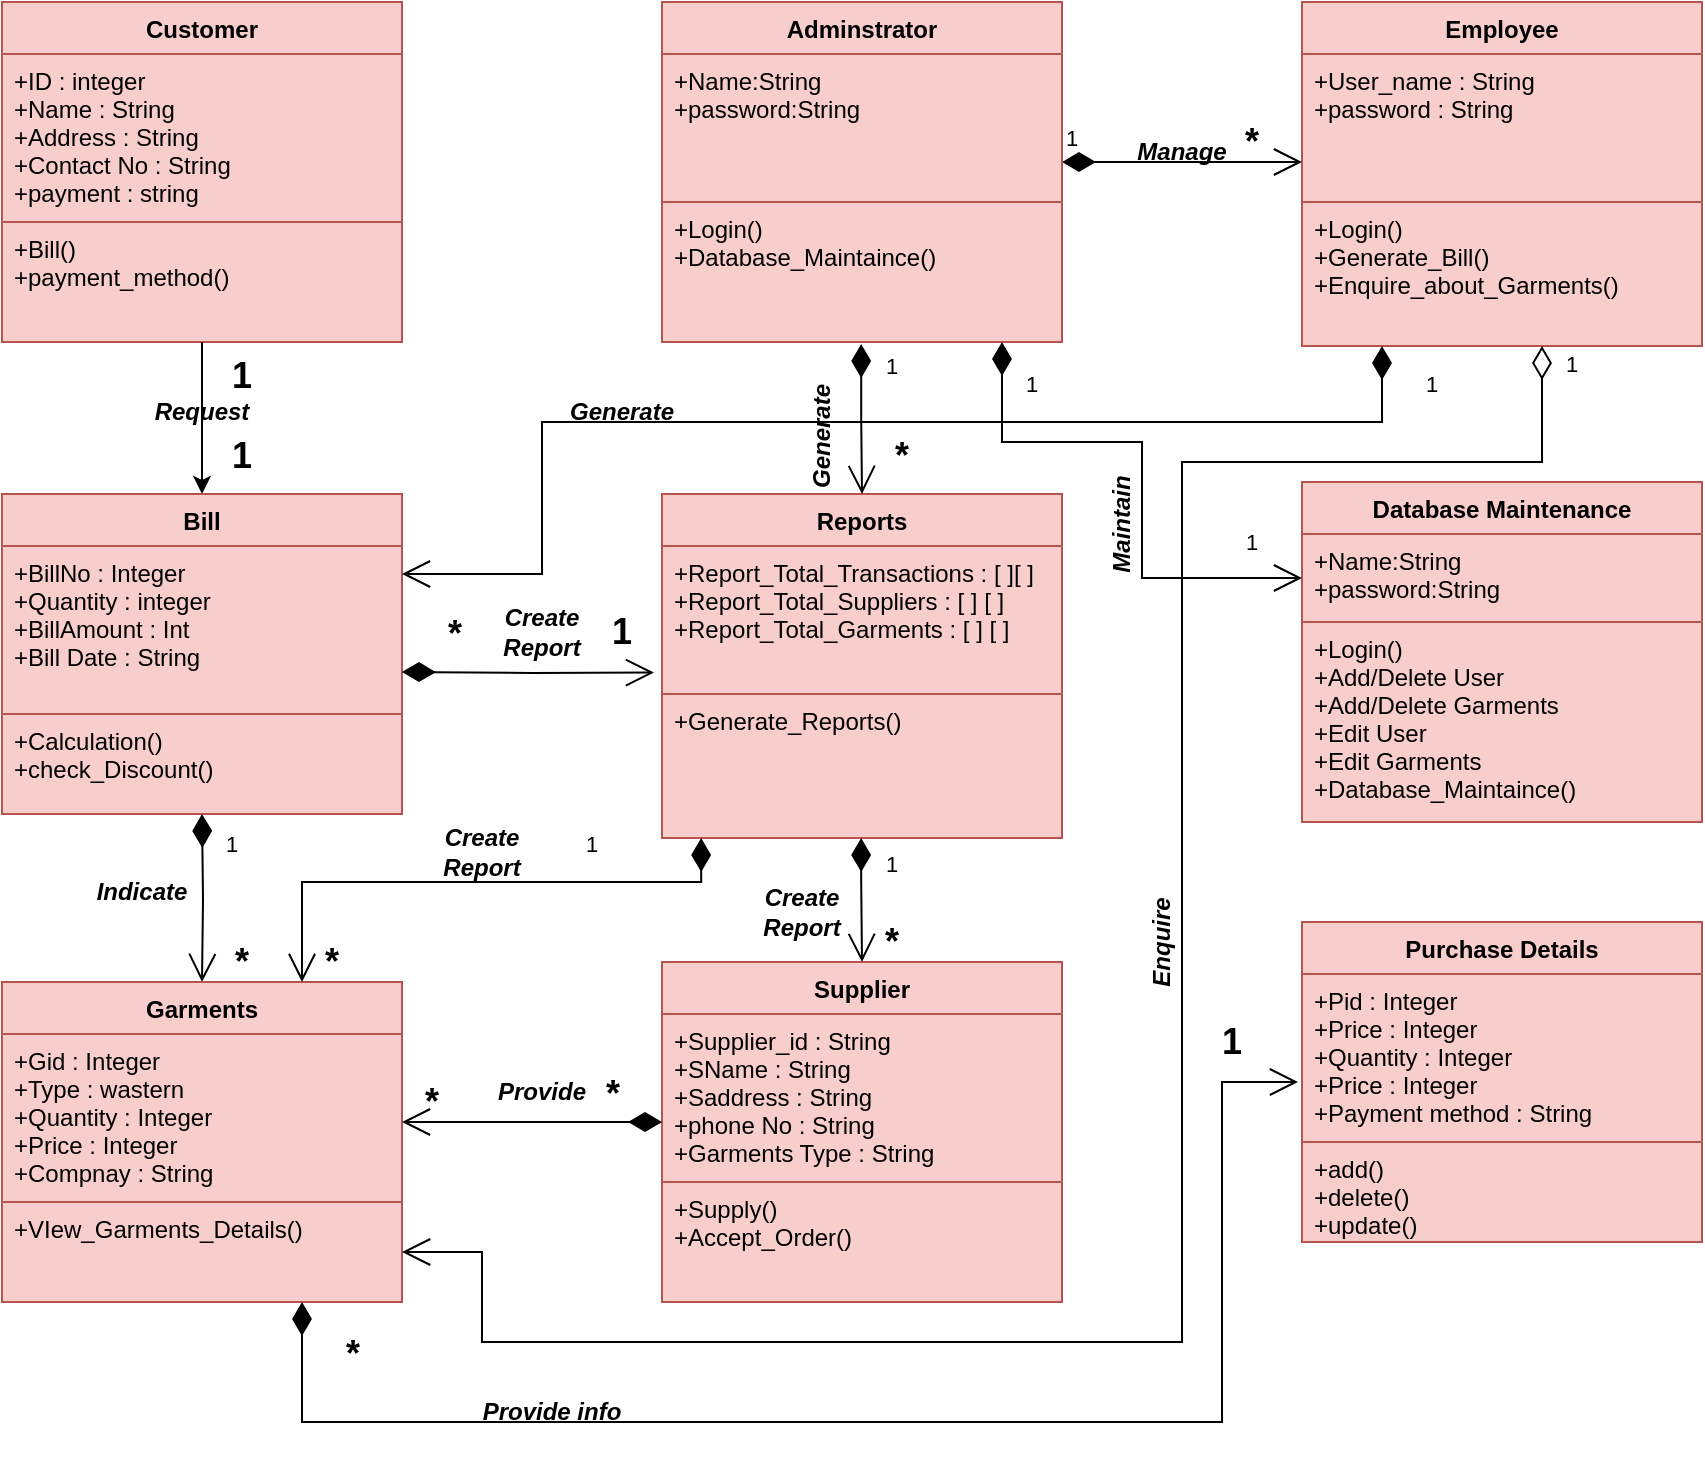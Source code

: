 <mxfile version="20.3.0" type="device"><diagram id="o-P95GotKbSGs4GfPlGU" name="Page-1"><mxGraphModel dx="1153" dy="712" grid="1" gridSize="10" guides="1" tooltips="1" connect="1" arrows="1" fold="1" page="1" pageScale="1" pageWidth="1200" pageHeight="1600" math="0" shadow="0"><root><mxCell id="0"/><mxCell id="1" parent="0"/><mxCell id="DhfyXOY9TCAuX-tNzgvr-1" value="Customer" style="swimlane;fontStyle=1;align=center;verticalAlign=top;childLayout=stackLayout;horizontal=1;startSize=26;horizontalStack=0;resizeParent=1;resizeParentMax=0;resizeLast=0;collapsible=1;marginBottom=0;fillColor=#f8cecc;strokeColor=#b85450;" parent="1" vertex="1"><mxGeometry x="150" y="310" width="200" height="170" as="geometry"/></mxCell><mxCell id="DhfyXOY9TCAuX-tNzgvr-2" value="+ID : integer&#10;+Name : String&#10;+Address : String&#10;+Contact No : String&#10;+payment : string&#10;" style="text;strokeColor=#b85450;fillColor=#f8cecc;align=left;verticalAlign=top;spacingLeft=4;spacingRight=4;overflow=hidden;rotatable=0;points=[[0,0.5],[1,0.5]];portConstraint=eastwest;horizontal=1;" parent="DhfyXOY9TCAuX-tNzgvr-1" vertex="1"><mxGeometry y="26" width="200" height="84" as="geometry"/></mxCell><mxCell id="DhfyXOY9TCAuX-tNzgvr-3" value="+Bill()&#10;+payment_method()" style="text;strokeColor=#b85450;fillColor=#f8cecc;align=left;verticalAlign=top;spacingLeft=4;spacingRight=4;overflow=hidden;rotatable=0;points=[[0,0.5],[1,0.5]];portConstraint=eastwest;" parent="DhfyXOY9TCAuX-tNzgvr-1" vertex="1"><mxGeometry y="110" width="200" height="60" as="geometry"/></mxCell><mxCell id="IhhbYhiFbF2_kSwMQB7d-13" value="" style="endArrow=classic;html=1;rounded=0;entryX=0.5;entryY=0;entryDx=0;entryDy=0;" parent="DhfyXOY9TCAuX-tNzgvr-1" target="DhfyXOY9TCAuX-tNzgvr-25" edge="1"><mxGeometry width="50" height="50" relative="1" as="geometry"><mxPoint x="100" y="170" as="sourcePoint"/><mxPoint x="-30" y="170" as="targetPoint"/></mxGeometry></mxCell><mxCell id="DhfyXOY9TCAuX-tNzgvr-6" value="Employee" style="swimlane;fontStyle=1;align=center;verticalAlign=top;childLayout=stackLayout;horizontal=1;startSize=26;horizontalStack=0;resizeParent=1;resizeParentMax=0;resizeLast=0;collapsible=1;marginBottom=0;fillColor=#f8cecc;strokeColor=#b85450;" parent="1" vertex="1"><mxGeometry x="800" y="310" width="200" height="172" as="geometry"/></mxCell><mxCell id="DhfyXOY9TCAuX-tNzgvr-7" value="+User_name : String&#10;+password : String" style="text;strokeColor=#b85450;fillColor=#f8cecc;align=left;verticalAlign=top;spacingLeft=4;spacingRight=4;overflow=hidden;rotatable=0;points=[[0,0.5],[1,0.5]];portConstraint=eastwest;" parent="DhfyXOY9TCAuX-tNzgvr-6" vertex="1"><mxGeometry y="26" width="200" height="74" as="geometry"/></mxCell><mxCell id="IhhbYhiFbF2_kSwMQB7d-4" value="1" style="endArrow=open;html=1;endSize=12;startArrow=diamondThin;startSize=14;startFill=1;edgeStyle=orthogonalEdgeStyle;align=left;verticalAlign=bottom;rounded=0;" parent="DhfyXOY9TCAuX-tNzgvr-6" edge="1"><mxGeometry x="-1" y="3" relative="1" as="geometry"><mxPoint x="-120" y="80" as="sourcePoint"/><mxPoint y="80" as="targetPoint"/></mxGeometry></mxCell><mxCell id="DhfyXOY9TCAuX-tNzgvr-8" value="+Login()&#10;+Generate_Bill()&#10;+Enquire_about_Garments()" style="text;strokeColor=#b85450;fillColor=#f8cecc;align=left;verticalAlign=top;spacingLeft=4;spacingRight=4;overflow=hidden;rotatable=0;points=[[0,0.5],[1,0.5]];portConstraint=eastwest;" parent="DhfyXOY9TCAuX-tNzgvr-6" vertex="1"><mxGeometry y="100" width="200" height="72" as="geometry"/></mxCell><mxCell id="DhfyXOY9TCAuX-tNzgvr-9" value="Adminstrator" style="swimlane;fontStyle=1;align=center;verticalAlign=top;childLayout=stackLayout;horizontal=1;startSize=26;horizontalStack=0;resizeParent=1;resizeParentMax=0;resizeLast=0;collapsible=1;marginBottom=0;fillColor=#f8cecc;strokeColor=#b85450;" parent="1" vertex="1"><mxGeometry x="480" y="310" width="200" height="170" as="geometry"/></mxCell><mxCell id="DhfyXOY9TCAuX-tNzgvr-10" value="+Name:String&#10;+password:String" style="text;strokeColor=#b85450;fillColor=#f8cecc;align=left;verticalAlign=top;spacingLeft=4;spacingRight=4;overflow=hidden;rotatable=0;points=[[0,0.5],[1,0.5]];portConstraint=eastwest;" parent="DhfyXOY9TCAuX-tNzgvr-9" vertex="1"><mxGeometry y="26" width="200" height="74" as="geometry"/></mxCell><mxCell id="DhfyXOY9TCAuX-tNzgvr-11" value="+Login()&#10;+Database_Maintaince()" style="text;strokeColor=#b85450;fillColor=#f8cecc;align=left;verticalAlign=top;spacingLeft=4;spacingRight=4;overflow=hidden;rotatable=0;points=[[0,0.5],[1,0.5]];portConstraint=eastwest;" parent="DhfyXOY9TCAuX-tNzgvr-9" vertex="1"><mxGeometry y="100" width="200" height="70" as="geometry"/></mxCell><mxCell id="DhfyXOY9TCAuX-tNzgvr-12" value="Supplier" style="swimlane;fontStyle=1;align=center;verticalAlign=top;childLayout=stackLayout;horizontal=1;startSize=26;horizontalStack=0;resizeParent=1;resizeParentMax=0;resizeLast=0;collapsible=1;marginBottom=0;fillColor=#f8cecc;strokeColor=#b85450;" parent="1" vertex="1"><mxGeometry x="480" y="790" width="200" height="170" as="geometry"/></mxCell><mxCell id="DhfyXOY9TCAuX-tNzgvr-13" value="+Supplier_id : String&#10;+SName : String&#10;+Saddress : String&#10;+phone No : String&#10;+Garments Type : String" style="text;strokeColor=#b85450;fillColor=#f8cecc;align=left;verticalAlign=top;spacingLeft=4;spacingRight=4;overflow=hidden;rotatable=0;points=[[0,0.5],[1,0.5]];portConstraint=eastwest;" parent="DhfyXOY9TCAuX-tNzgvr-12" vertex="1"><mxGeometry y="26" width="200" height="84" as="geometry"/></mxCell><mxCell id="DhfyXOY9TCAuX-tNzgvr-14" value="+Supply()&#10;+Accept_Order()" style="text;strokeColor=#b85450;fillColor=#f8cecc;align=left;verticalAlign=top;spacingLeft=4;spacingRight=4;overflow=hidden;rotatable=0;points=[[0,0.5],[1,0.5]];portConstraint=eastwest;" parent="DhfyXOY9TCAuX-tNzgvr-12" vertex="1"><mxGeometry y="110" width="200" height="60" as="geometry"/></mxCell><mxCell id="DhfyXOY9TCAuX-tNzgvr-25" value="Bill" style="swimlane;fontStyle=1;align=center;verticalAlign=top;childLayout=stackLayout;horizontal=1;startSize=26;horizontalStack=0;resizeParent=1;resizeParentMax=0;resizeLast=0;collapsible=1;marginBottom=0;fillColor=#f8cecc;strokeColor=#b85450;" parent="1" vertex="1"><mxGeometry x="150" y="556" width="200" height="160" as="geometry"/></mxCell><mxCell id="DhfyXOY9TCAuX-tNzgvr-26" value="+BillNo : Integer&#10;+Quantity : integer&#10;+BillAmount : Int&#10;+Bill Date : String" style="text;strokeColor=#b85450;fillColor=#f8cecc;align=left;verticalAlign=top;spacingLeft=4;spacingRight=4;overflow=hidden;rotatable=0;points=[[0,0.5],[1,0.5]];portConstraint=eastwest;horizontal=1;" parent="DhfyXOY9TCAuX-tNzgvr-25" vertex="1"><mxGeometry y="26" width="200" height="84" as="geometry"/></mxCell><mxCell id="DhfyXOY9TCAuX-tNzgvr-27" value="+Calculation()&#10;+check_Discount()" style="text;strokeColor=#b85450;fillColor=#f8cecc;align=left;verticalAlign=top;spacingLeft=4;spacingRight=4;overflow=hidden;rotatable=0;points=[[0,0.5],[1,0.5]];portConstraint=eastwest;" parent="DhfyXOY9TCAuX-tNzgvr-25" vertex="1"><mxGeometry y="110" width="200" height="50" as="geometry"/></mxCell><mxCell id="IhhbYhiFbF2_kSwMQB7d-20" value="1" style="endArrow=open;html=1;endSize=12;startArrow=diamondThin;startSize=14;startFill=1;edgeStyle=orthogonalEdgeStyle;align=left;verticalAlign=bottom;rounded=0;entryX=0.5;entryY=0;entryDx=0;entryDy=0;" parent="DhfyXOY9TCAuX-tNzgvr-25" target="DhfyXOY9TCAuX-tNzgvr-37" edge="1"><mxGeometry x="-0.429" y="10" relative="1" as="geometry"><mxPoint x="100" y="160" as="sourcePoint"/><mxPoint x="220" y="160" as="targetPoint"/><mxPoint as="offset"/></mxGeometry></mxCell><mxCell id="DhfyXOY9TCAuX-tNzgvr-34" value="Reports" style="swimlane;fontStyle=1;align=center;verticalAlign=top;childLayout=stackLayout;horizontal=1;startSize=26;horizontalStack=0;resizeParent=1;resizeParentMax=0;resizeLast=0;collapsible=1;marginBottom=0;fillColor=#f8cecc;strokeColor=#b85450;" parent="1" vertex="1"><mxGeometry x="480" y="556" width="200" height="172" as="geometry"/></mxCell><mxCell id="DhfyXOY9TCAuX-tNzgvr-35" value="+Report_Total_Transactions : [ ][ ] &#10;+Report_Total_Suppliers : [ ] [ ]&#10;+Report_Total_Garments : [ ] [ ] " style="text;strokeColor=#b85450;fillColor=#f8cecc;align=left;verticalAlign=top;spacingLeft=4;spacingRight=4;overflow=hidden;rotatable=0;points=[[0,0.5],[1,0.5]];portConstraint=eastwest;" parent="DhfyXOY9TCAuX-tNzgvr-34" vertex="1"><mxGeometry y="26" width="200" height="74" as="geometry"/></mxCell><mxCell id="DhfyXOY9TCAuX-tNzgvr-36" value="+Generate_Reports()&#10;" style="text;strokeColor=#b85450;fillColor=#f8cecc;align=left;verticalAlign=top;spacingLeft=4;spacingRight=4;overflow=hidden;rotatable=0;points=[[0,0.5],[1,0.5]];portConstraint=eastwest;" parent="DhfyXOY9TCAuX-tNzgvr-34" vertex="1"><mxGeometry y="100" width="200" height="72" as="geometry"/></mxCell><mxCell id="DhfyXOY9TCAuX-tNzgvr-37" value="Garments" style="swimlane;fontStyle=1;align=center;verticalAlign=top;childLayout=stackLayout;horizontal=1;startSize=26;horizontalStack=0;resizeParent=1;resizeParentMax=0;resizeLast=0;collapsible=1;marginBottom=0;fillColor=#f8cecc;strokeColor=#b85450;" parent="1" vertex="1"><mxGeometry x="150" y="800" width="200" height="160" as="geometry"/></mxCell><mxCell id="DhfyXOY9TCAuX-tNzgvr-38" value="+Gid : Integer&#10;+Type : wastern &#10;+Quantity : Integer&#10;+Price : Integer&#10;+Compnay : String" style="text;strokeColor=#b85450;fillColor=#f8cecc;align=left;verticalAlign=top;spacingLeft=4;spacingRight=4;overflow=hidden;rotatable=0;points=[[0,0.5],[1,0.5]];portConstraint=eastwest;horizontal=1;" parent="DhfyXOY9TCAuX-tNzgvr-37" vertex="1"><mxGeometry y="26" width="200" height="84" as="geometry"/></mxCell><mxCell id="DhfyXOY9TCAuX-tNzgvr-39" value="+VIew_Garments_Details()" style="text;strokeColor=#b85450;fillColor=#f8cecc;align=left;verticalAlign=top;spacingLeft=4;spacingRight=4;overflow=hidden;rotatable=0;points=[[0,0.5],[1,0.5]];portConstraint=eastwest;" parent="DhfyXOY9TCAuX-tNzgvr-37" vertex="1"><mxGeometry y="110" width="200" height="50" as="geometry"/></mxCell><mxCell id="xFWVSej1efLZnYSlU0Av-1" value="Purchase Details" style="swimlane;fontStyle=1;align=center;verticalAlign=top;childLayout=stackLayout;horizontal=1;startSize=26;horizontalStack=0;resizeParent=1;resizeParentMax=0;resizeLast=0;collapsible=1;marginBottom=0;fillColor=#f8cecc;strokeColor=#b85450;" parent="1" vertex="1"><mxGeometry x="800" y="770" width="200" height="160" as="geometry"/></mxCell><mxCell id="xFWVSej1efLZnYSlU0Av-2" value="+Pid : Integer&#10;+Price : Integer&#10;+Quantity : Integer &#10;+Price : Integer&#10;+Payment method : String" style="text;strokeColor=#b85450;fillColor=#f8cecc;align=left;verticalAlign=top;spacingLeft=4;spacingRight=4;overflow=hidden;rotatable=0;points=[[0,0.5],[1,0.5]];portConstraint=eastwest;horizontal=1;" parent="xFWVSej1efLZnYSlU0Av-1" vertex="1"><mxGeometry y="26" width="200" height="84" as="geometry"/></mxCell><mxCell id="xFWVSej1efLZnYSlU0Av-3" value="+add()&#10;+delete()&#10;+update()" style="text;strokeColor=#b85450;fillColor=#f8cecc;align=left;verticalAlign=top;spacingLeft=4;spacingRight=4;overflow=hidden;rotatable=0;points=[[0,0.5],[1,0.5]];portConstraint=eastwest;" parent="xFWVSej1efLZnYSlU0Av-1" vertex="1"><mxGeometry y="110" width="200" height="50" as="geometry"/></mxCell><mxCell id="xFWVSej1efLZnYSlU0Av-4" value="Database Maintenance" style="swimlane;fontStyle=1;align=center;verticalAlign=top;childLayout=stackLayout;horizontal=1;startSize=26;horizontalStack=0;resizeParent=1;resizeParentMax=0;resizeLast=0;collapsible=1;marginBottom=0;fillColor=#f8cecc;strokeColor=#b85450;" parent="1" vertex="1"><mxGeometry x="800" y="550" width="200" height="170" as="geometry"/></mxCell><mxCell id="xFWVSej1efLZnYSlU0Av-5" value="+Name:String&#10;+password:String" style="text;strokeColor=#b85450;fillColor=#f8cecc;align=left;verticalAlign=top;spacingLeft=4;spacingRight=4;overflow=hidden;rotatable=0;points=[[0,0.5],[1,0.5]];portConstraint=eastwest;" parent="xFWVSej1efLZnYSlU0Av-4" vertex="1"><mxGeometry y="26" width="200" height="44" as="geometry"/></mxCell><mxCell id="xFWVSej1efLZnYSlU0Av-6" value="+Login()&#10;+Add/Delete User&#10;+Add/Delete Garments&#10;+Edit User&#10;+Edit Garments&#10;+Database_Maintaince()" style="text;strokeColor=#b85450;fillColor=#f8cecc;align=left;verticalAlign=top;spacingLeft=4;spacingRight=4;overflow=hidden;rotatable=0;points=[[0,0.5],[1,0.5]];portConstraint=eastwest;" parent="xFWVSej1efLZnYSlU0Av-4" vertex="1"><mxGeometry y="70" width="200" height="100" as="geometry"/></mxCell><mxCell id="IhhbYhiFbF2_kSwMQB7d-5" value="&lt;font style=&quot;font-size: 18px;&quot;&gt;&lt;b&gt;*&lt;/b&gt;&lt;/font&gt;" style="text;html=1;strokeColor=none;fillColor=none;align=center;verticalAlign=middle;whiteSpace=wrap;rounded=0;" parent="1" vertex="1"><mxGeometry x="740" y="360" width="70" height="40" as="geometry"/></mxCell><mxCell id="IhhbYhiFbF2_kSwMQB7d-8" value="1" style="endArrow=open;html=1;endSize=12;startArrow=diamondThin;startSize=14;startFill=1;edgeStyle=orthogonalEdgeStyle;align=left;verticalAlign=bottom;rounded=0;entryX=0.5;entryY=0;entryDx=0;entryDy=0;exitX=0.498;exitY=1.014;exitDx=0;exitDy=0;exitPerimeter=0;" parent="1" source="DhfyXOY9TCAuX-tNzgvr-11" target="DhfyXOY9TCAuX-tNzgvr-34" edge="1"><mxGeometry x="-0.452" y="10" relative="1" as="geometry"><mxPoint x="570" y="480" as="sourcePoint"/><mxPoint x="690" y="480" as="targetPoint"/><mxPoint as="offset"/></mxGeometry></mxCell><mxCell id="IhhbYhiFbF2_kSwMQB7d-9" value="&lt;font style=&quot;font-size: 18px;&quot;&gt;&lt;b&gt;*&lt;/b&gt;&lt;/font&gt;" style="text;html=1;strokeColor=none;fillColor=none;align=center;verticalAlign=middle;whiteSpace=wrap;rounded=0;" parent="1" vertex="1"><mxGeometry x="590" y="522" width="20" height="30" as="geometry"/></mxCell><mxCell id="IhhbYhiFbF2_kSwMQB7d-10" value="1" style="endArrow=open;html=1;endSize=12;startArrow=diamondThin;startSize=14;startFill=1;edgeStyle=orthogonalEdgeStyle;align=left;verticalAlign=bottom;rounded=0;entryX=0;entryY=0.5;entryDx=0;entryDy=0;" parent="1" target="xFWVSej1efLZnYSlU0Av-5" edge="1"><mxGeometry x="-0.776" y="10" relative="1" as="geometry"><mxPoint x="650" y="480" as="sourcePoint"/><mxPoint x="770" y="480" as="targetPoint"/><Array as="points"><mxPoint x="650" y="530"/><mxPoint x="720" y="530"/><mxPoint x="720" y="598"/></Array><mxPoint as="offset"/></mxGeometry></mxCell><mxCell id="IhhbYhiFbF2_kSwMQB7d-15" value="&lt;font style=&quot;font-size: 18px;&quot;&gt;&lt;b&gt;1&lt;/b&gt;&lt;/font&gt;" style="text;html=1;strokeColor=none;fillColor=none;align=center;verticalAlign=middle;whiteSpace=wrap;rounded=0;" parent="1" vertex="1"><mxGeometry x="260" y="482" width="20" height="30" as="geometry"/></mxCell><mxCell id="IhhbYhiFbF2_kSwMQB7d-17" value="&lt;font style=&quot;font-size: 18px;&quot;&gt;&lt;b&gt;1&lt;/b&gt;&lt;/font&gt;" style="text;html=1;strokeColor=none;fillColor=none;align=center;verticalAlign=middle;whiteSpace=wrap;rounded=0;" parent="1" vertex="1"><mxGeometry x="260" y="522" width="20" height="30" as="geometry"/></mxCell><mxCell id="IhhbYhiFbF2_kSwMQB7d-21" value="&lt;font style=&quot;font-size: 18px;&quot;&gt;&lt;b&gt;*&lt;/b&gt;&lt;/font&gt;" style="text;html=1;strokeColor=none;fillColor=none;align=center;verticalAlign=middle;whiteSpace=wrap;rounded=0;" parent="1" vertex="1"><mxGeometry x="235" y="770" width="70" height="40" as="geometry"/></mxCell><mxCell id="IhhbYhiFbF2_kSwMQB7d-24" value="&lt;b&gt;&lt;font style=&quot;font-size: 18px;&quot;&gt;*&lt;/font&gt;&lt;/b&gt;" style="endArrow=open;html=1;endSize=12;startArrow=diamondThin;startSize=14;startFill=1;edgeStyle=orthogonalEdgeStyle;align=left;verticalAlign=bottom;rounded=0;exitX=0.75;exitY=1;exitDx=0;exitDy=0;" parent="1" source="DhfyXOY9TCAuX-tNzgvr-37" edge="1"><mxGeometry x="-0.78" y="20" relative="1" as="geometry"><mxPoint x="660" y="730" as="sourcePoint"/><mxPoint x="798" y="850" as="targetPoint"/><mxPoint as="offset"/><Array as="points"><mxPoint x="300" y="1020"/><mxPoint x="760" y="1020"/><mxPoint x="760" y="850"/></Array></mxGeometry></mxCell><mxCell id="IhhbYhiFbF2_kSwMQB7d-26" value="1" style="endArrow=open;html=1;endSize=12;startArrow=diamondThin;startSize=14;startFill=1;edgeStyle=orthogonalEdgeStyle;align=left;verticalAlign=bottom;rounded=0;" parent="1" edge="1"><mxGeometry x="-0.286" y="10" relative="1" as="geometry"><mxPoint x="579.57" y="728" as="sourcePoint"/><mxPoint x="580" y="790" as="targetPoint"/><mxPoint as="offset"/><Array as="points"><mxPoint x="580" y="750"/><mxPoint x="580" y="750"/></Array></mxGeometry></mxCell><mxCell id="IhhbYhiFbF2_kSwMQB7d-27" value="&lt;font style=&quot;font-size: 18px;&quot;&gt;&lt;b&gt;*&lt;/b&gt;&lt;/font&gt;" style="text;html=1;strokeColor=none;fillColor=none;align=center;verticalAlign=middle;whiteSpace=wrap;rounded=0;" parent="1" vertex="1"><mxGeometry x="560" y="760" width="70" height="40" as="geometry"/></mxCell><mxCell id="IhhbYhiFbF2_kSwMQB7d-28" value="1" style="endArrow=open;html=1;endSize=12;startArrow=diamondThin;startSize=14;startFill=1;edgeStyle=orthogonalEdgeStyle;align=left;verticalAlign=bottom;rounded=0;entryX=0.75;entryY=0;entryDx=0;entryDy=0;" parent="1" target="DhfyXOY9TCAuX-tNzgvr-37" edge="1"><mxGeometry x="-0.399" y="-10" relative="1" as="geometry"><mxPoint x="499.57" y="728" as="sourcePoint"/><mxPoint x="500" y="790" as="targetPoint"/><mxPoint as="offset"/><Array as="points"><mxPoint x="500" y="750"/><mxPoint x="300" y="750"/></Array></mxGeometry></mxCell><mxCell id="IhhbYhiFbF2_kSwMQB7d-29" value="&lt;font style=&quot;font-size: 18px;&quot;&gt;&lt;b&gt;*&lt;/b&gt;&lt;/font&gt;" style="text;html=1;strokeColor=none;fillColor=none;align=center;verticalAlign=middle;whiteSpace=wrap;rounded=0;" parent="1" vertex="1"><mxGeometry x="280" y="770" width="70" height="40" as="geometry"/></mxCell><mxCell id="IhhbYhiFbF2_kSwMQB7d-30" value="&lt;font style=&quot;font-size: 11px;&quot;&gt;1&lt;/font&gt;" style="text;html=1;strokeColor=none;fillColor=none;align=center;verticalAlign=middle;whiteSpace=wrap;rounded=0;" parent="1" vertex="1"><mxGeometry x="740" y="560" width="70" height="40" as="geometry"/></mxCell><mxCell id="IhhbYhiFbF2_kSwMQB7d-32" value="&lt;font style=&quot;font-size: 18px;&quot;&gt;&lt;b&gt;*&lt;/b&gt;&lt;/font&gt;" style="endArrow=open;html=1;endSize=12;startArrow=diamondThin;startSize=14;startFill=1;edgeStyle=orthogonalEdgeStyle;align=left;verticalAlign=bottom;rounded=0;entryX=-0.02;entryY=0.855;entryDx=0;entryDy=0;exitX=0.498;exitY=1.014;exitDx=0;exitDy=0;exitPerimeter=0;entryPerimeter=0;" parent="1" target="DhfyXOY9TCAuX-tNzgvr-35" edge="1"><mxGeometry x="-0.683" y="5" relative="1" as="geometry"><mxPoint x="350.0" y="644.98" as="sourcePoint"/><mxPoint x="350.4" y="720" as="targetPoint"/><mxPoint x="1" as="offset"/></mxGeometry></mxCell><mxCell id="IhhbYhiFbF2_kSwMQB7d-34" value="&lt;font style=&quot;font-size: 18px;&quot;&gt;&lt;b&gt;1&lt;/b&gt;&lt;/font&gt;" style="text;html=1;strokeColor=none;fillColor=none;align=center;verticalAlign=middle;whiteSpace=wrap;rounded=0;" parent="1" vertex="1"><mxGeometry x="430" y="610" width="60" height="30" as="geometry"/></mxCell><mxCell id="IhhbYhiFbF2_kSwMQB7d-35" value="1" style="endArrow=open;html=1;endSize=12;startArrow=diamondThin;startSize=14;startFill=1;edgeStyle=orthogonalEdgeStyle;align=left;verticalAlign=bottom;rounded=0;entryX=1;entryY=0.25;entryDx=0;entryDy=0;" parent="1" target="DhfyXOY9TCAuX-tNzgvr-25" edge="1"><mxGeometry x="-0.907" y="20" relative="1" as="geometry"><mxPoint x="840" y="482" as="sourcePoint"/><mxPoint x="960" y="482" as="targetPoint"/><Array as="points"><mxPoint x="840" y="520"/><mxPoint x="420" y="520"/><mxPoint x="420" y="596"/></Array><mxPoint as="offset"/></mxGeometry></mxCell><mxCell id="IhhbYhiFbF2_kSwMQB7d-39" value="&lt;font style=&quot;font-size: 18px;&quot;&gt;&lt;b&gt;1&lt;/b&gt;&lt;/font&gt;" style="text;html=1;strokeColor=none;fillColor=none;align=center;verticalAlign=middle;whiteSpace=wrap;rounded=0;" parent="1" vertex="1"><mxGeometry x="730" y="810" width="70" height="40" as="geometry"/></mxCell><mxCell id="eaadlWGesxGyxhFSLQgC-1" value="&lt;b&gt;&lt;i&gt;Manage&lt;/i&gt;&lt;/b&gt;" style="text;html=1;strokeColor=none;fillColor=none;align=center;verticalAlign=middle;whiteSpace=wrap;rounded=0;" parent="1" vertex="1"><mxGeometry x="710" y="370" width="60" height="30" as="geometry"/></mxCell><mxCell id="eaadlWGesxGyxhFSLQgC-3" value="&lt;b&gt;&lt;i&gt;Request&lt;/i&gt;&lt;/b&gt;" style="text;html=1;strokeColor=none;fillColor=none;align=center;verticalAlign=middle;whiteSpace=wrap;rounded=0;" parent="1" vertex="1"><mxGeometry x="220" y="500" width="60" height="30" as="geometry"/></mxCell><mxCell id="zc3MSg9gtsCUFe43UTTW-2" value="&lt;b&gt;&lt;i&gt;Generate&lt;/i&gt;&lt;/b&gt;" style="text;html=1;strokeColor=none;fillColor=none;align=center;verticalAlign=middle;whiteSpace=wrap;rounded=0;" vertex="1" parent="1"><mxGeometry x="430" y="500" width="60" height="30" as="geometry"/></mxCell><mxCell id="zc3MSg9gtsCUFe43UTTW-3" value="&lt;b&gt;&lt;i&gt;Maintain&lt;/i&gt;&lt;/b&gt;" style="text;html=1;strokeColor=none;fillColor=none;align=center;verticalAlign=middle;whiteSpace=wrap;rounded=0;rotation=-90;" vertex="1" parent="1"><mxGeometry x="680" y="556" width="60" height="30" as="geometry"/></mxCell><mxCell id="zc3MSg9gtsCUFe43UTTW-4" value="&lt;b&gt;&lt;i&gt;Provide&lt;/i&gt;&lt;/b&gt;" style="text;html=1;strokeColor=none;fillColor=none;align=center;verticalAlign=middle;whiteSpace=wrap;rounded=0;" vertex="1" parent="1"><mxGeometry x="390" y="840" width="60" height="30" as="geometry"/></mxCell><mxCell id="zc3MSg9gtsCUFe43UTTW-5" value="&lt;b&gt;&lt;i&gt;Create Report&lt;/i&gt;&lt;/b&gt;" style="text;html=1;strokeColor=none;fillColor=none;align=center;verticalAlign=middle;whiteSpace=wrap;rounded=0;" vertex="1" parent="1"><mxGeometry x="390" y="610" width="60" height="30" as="geometry"/></mxCell><mxCell id="zc3MSg9gtsCUFe43UTTW-7" value="&lt;b&gt;&lt;i&gt;Create Report&lt;/i&gt;&lt;/b&gt;" style="text;html=1;strokeColor=none;fillColor=none;align=center;verticalAlign=middle;whiteSpace=wrap;rounded=0;" vertex="1" parent="1"><mxGeometry x="360" y="720" width="60" height="30" as="geometry"/></mxCell><mxCell id="zc3MSg9gtsCUFe43UTTW-8" value="&lt;b&gt;&lt;i&gt;Create Report&lt;/i&gt;&lt;/b&gt;" style="text;html=1;strokeColor=none;fillColor=none;align=center;verticalAlign=middle;whiteSpace=wrap;rounded=0;" vertex="1" parent="1"><mxGeometry x="520" y="750" width="60" height="30" as="geometry"/></mxCell><mxCell id="zc3MSg9gtsCUFe43UTTW-9" value="1" style="endArrow=open;html=1;endSize=12;startArrow=diamondThin;startSize=14;startFill=0;edgeStyle=orthogonalEdgeStyle;align=left;verticalAlign=bottom;rounded=0;entryX=1;entryY=0.5;entryDx=0;entryDy=0;" edge="1" parent="1" target="DhfyXOY9TCAuX-tNzgvr-39"><mxGeometry x="-0.969" y="10" relative="1" as="geometry"><mxPoint x="920" y="482" as="sourcePoint"/><mxPoint x="1080" y="482" as="targetPoint"/><Array as="points"><mxPoint x="920" y="540"/><mxPoint x="740" y="540"/><mxPoint x="740" y="980"/><mxPoint x="390" y="980"/><mxPoint x="390" y="935"/></Array><mxPoint as="offset"/></mxGeometry></mxCell><mxCell id="zc3MSg9gtsCUFe43UTTW-10" value="&lt;font style=&quot;font-size: 18px;&quot;&gt;&lt;b style=&quot;&quot;&gt;*&lt;/b&gt;&lt;/font&gt;" style="endArrow=open;html=1;endSize=12;startArrow=diamondThin;startSize=14;startFill=1;edgeStyle=orthogonalEdgeStyle;align=left;verticalAlign=bottom;rounded=0;exitX=0;exitY=0.643;exitDx=0;exitDy=0;exitPerimeter=0;" edge="1" parent="1" source="DhfyXOY9TCAuX-tNzgvr-13"><mxGeometry x="-0.538" relative="1" as="geometry"><mxPoint x="260" y="726" as="sourcePoint"/><mxPoint x="350" y="870" as="targetPoint"/><mxPoint as="offset"/><Array as="points"><mxPoint x="350" y="870"/></Array></mxGeometry></mxCell><mxCell id="zc3MSg9gtsCUFe43UTTW-11" value="&lt;font style=&quot;font-size: 18px;&quot;&gt;&lt;b&gt;*&lt;/b&gt;&lt;/font&gt;" style="text;html=1;strokeColor=none;fillColor=none;align=center;verticalAlign=middle;whiteSpace=wrap;rounded=0;" vertex="1" parent="1"><mxGeometry x="330" y="840" width="70" height="40" as="geometry"/></mxCell><mxCell id="zc3MSg9gtsCUFe43UTTW-12" value="&lt;b&gt;&lt;i&gt;Enquire&lt;/i&gt;&lt;/b&gt;" style="text;html=1;strokeColor=none;fillColor=none;align=center;verticalAlign=middle;whiteSpace=wrap;rounded=0;rotation=-90;" vertex="1" parent="1"><mxGeometry x="700" y="765" width="60" height="30" as="geometry"/></mxCell><mxCell id="zc3MSg9gtsCUFe43UTTW-13" value="&lt;b&gt;&lt;i&gt;Generate&lt;/i&gt;&lt;/b&gt;" style="text;html=1;strokeColor=none;fillColor=none;align=center;verticalAlign=middle;whiteSpace=wrap;rounded=0;rotation=-90;" vertex="1" parent="1"><mxGeometry x="530" y="512" width="60" height="30" as="geometry"/></mxCell><mxCell id="zc3MSg9gtsCUFe43UTTW-15" value="&lt;b&gt;&lt;i&gt;Provide info&lt;/i&gt;&lt;/b&gt;" style="text;html=1;strokeColor=none;fillColor=none;align=center;verticalAlign=middle;whiteSpace=wrap;rounded=0;" vertex="1" parent="1"><mxGeometry x="380" y="1000" width="90" height="30" as="geometry"/></mxCell><mxCell id="zc3MSg9gtsCUFe43UTTW-18" value="&lt;b&gt;&lt;i&gt;Indicate&lt;/i&gt;&lt;/b&gt;" style="text;html=1;strokeColor=none;fillColor=none;align=center;verticalAlign=middle;whiteSpace=wrap;rounded=0;" vertex="1" parent="1"><mxGeometry x="190" y="740" width="60" height="30" as="geometry"/></mxCell></root></mxGraphModel></diagram></mxfile>